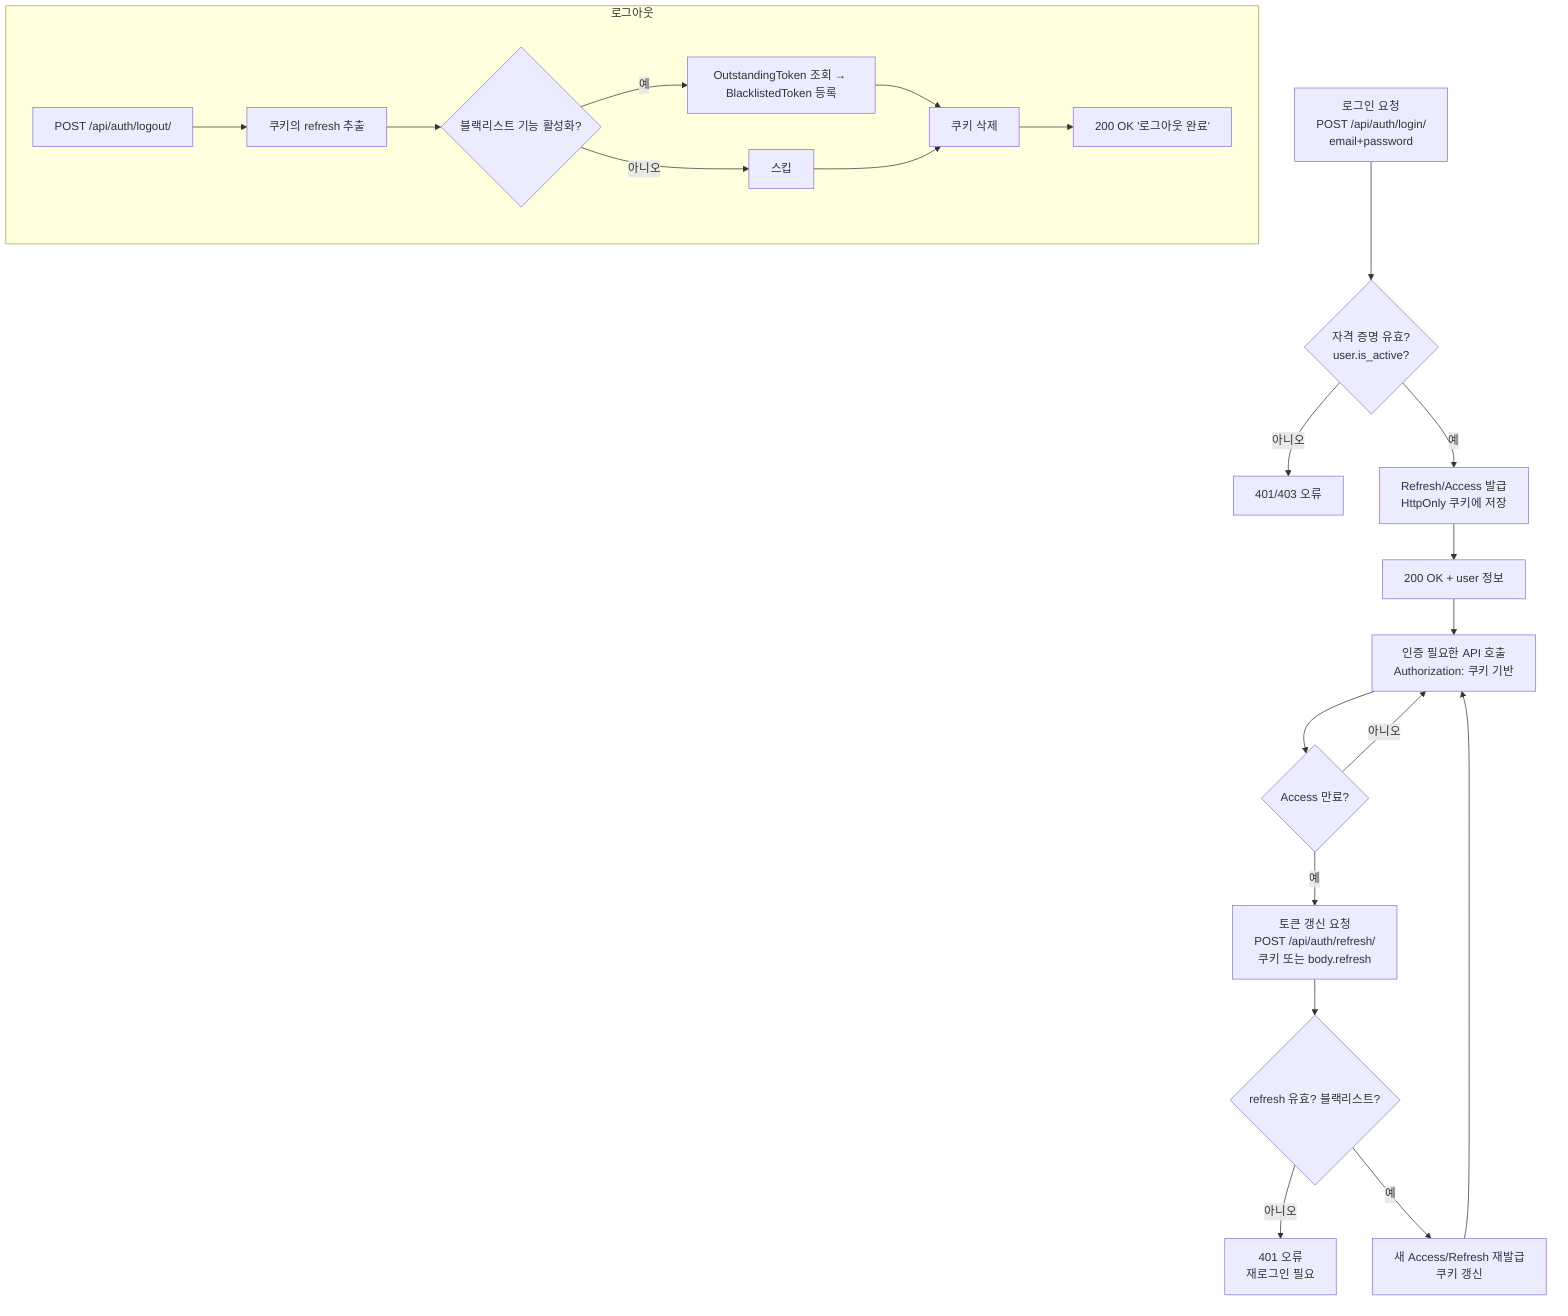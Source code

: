 %% Auth Flow — Login / Refresh / Logout (JWT in HttpOnly Cookies)
flowchart TD
    A[로그인 요청\nPOST /api/auth/login/\nemail+password] --> B{자격 증명 유효?\nuser.is_active?}
    B -- 아니오 --> Bx[401/403 오류]
    B -- 예 --> C[Refresh/Access 발급\nHttpOnly 쿠키에 저장]
    C --> D[200 OK + user 정보]
    D --> E[인증 필요한 API 호출\nAuthorization: 쿠키 기반]
    E --> F{Access 만료?}
    F -- 아니오 --> E
    F -- 예 --> G[토큰 갱신 요청\nPOST /api/auth/refresh/\n쿠키 또는 body.refresh]
    G --> H{refresh 유효? 블랙리스트?}
    H -- 아니오 --> Hx[401 오류\n재로그인 필요]
    H -- 예 --> I[새 Access/Refresh 재발급\n쿠키 갱신]
    I --> E

    subgraph "로그아웃"
      L[POST /api/auth/logout/] --> M[쿠키의 refresh 추출]
      M --> N{블랙리스트 기능 활성화?}
      N -- 예 --> O[OutstandingToken 조회 → BlacklistedToken 등록]
      N -- 아니오 --> P[스킵]
      O --> Q[쿠키 삭제]
      P --> Q[쿠키 삭제]
      Q --> R[200 OK '로그아웃 완료']
    end